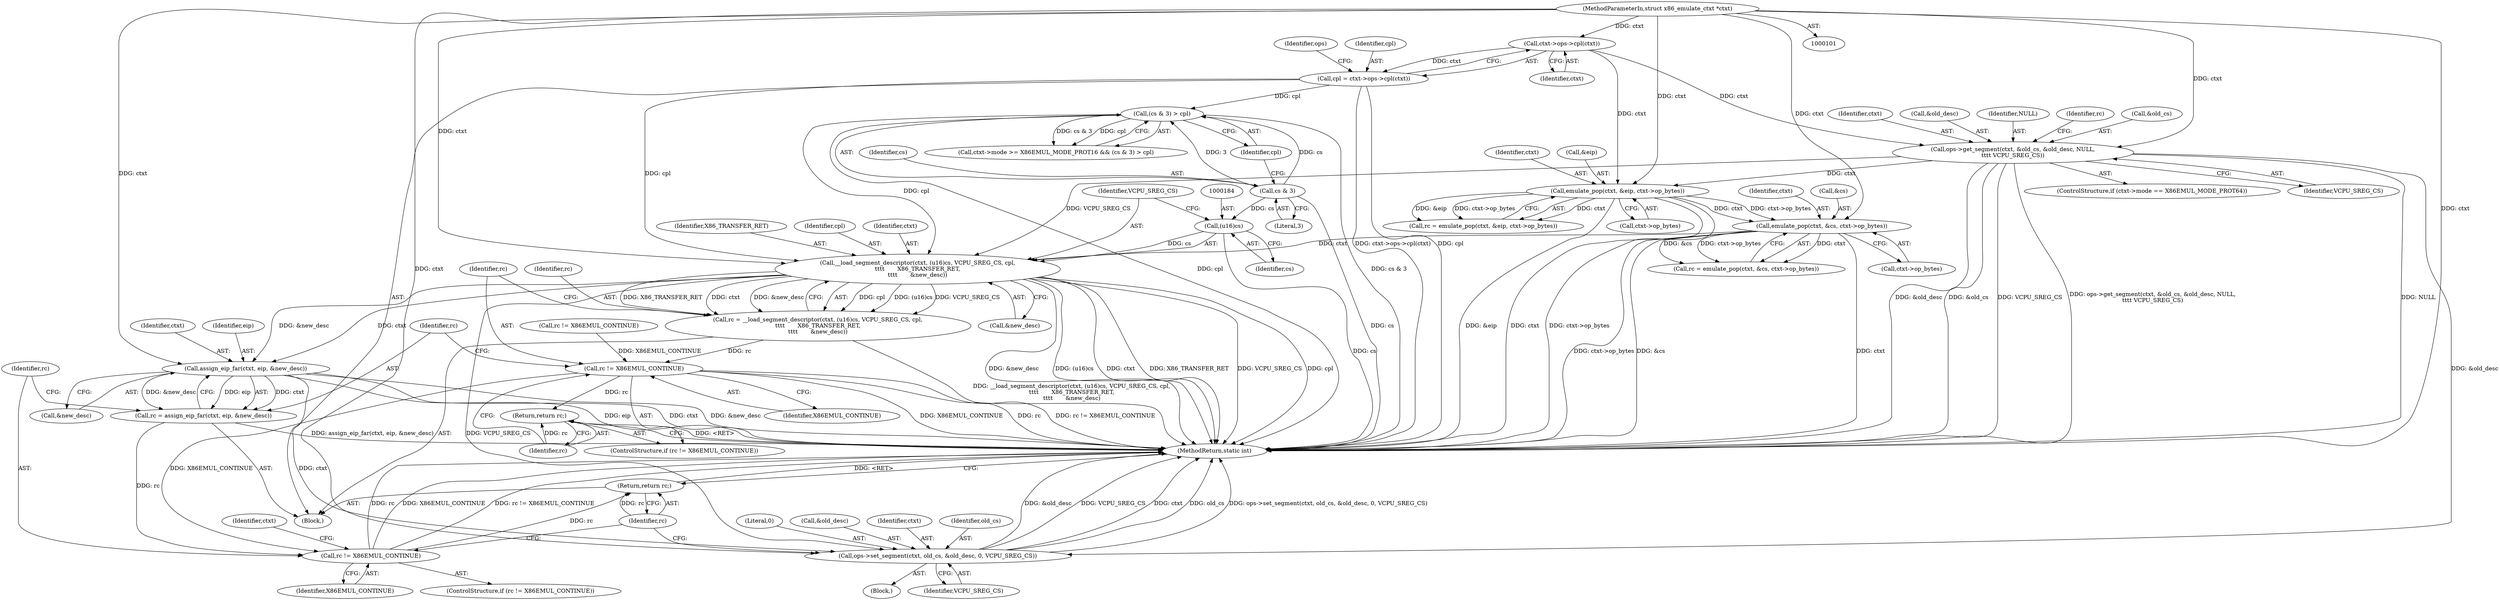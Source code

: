 digraph "1_linux_2117d5398c81554fbf803f5fd1dc55eb78216c0c_0@pointer" {
"1000181" [label="(Call,__load_segment_descriptor(ctxt, (u16)cs, VCPU_SREG_CS, cpl,\n\t\t\t\t       X86_TRANSFER_RET,\n\t\t\t\t       &new_desc))"];
"1000152" [label="(Call,emulate_pop(ctxt, &cs, ctxt->op_bytes))"];
"1000137" [label="(Call,emulate_pop(ctxt, &eip, ctxt->op_bytes))"];
"1000127" [label="(Call,ops->get_segment(ctxt, &old_cs, &old_desc, NULL,\n\t\t\t\t VCPU_SREG_CS))"];
"1000111" [label="(Call,ctxt->ops->cpl(ctxt))"];
"1000102" [label="(MethodParameterIn,struct x86_emulate_ctxt *ctxt)"];
"1000183" [label="(Call,(u16)cs)"];
"1000173" [label="(Call,cs & 3)"];
"1000172" [label="(Call,(cs & 3) > cpl)"];
"1000109" [label="(Call,cpl = ctxt->ops->cpl(ctxt))"];
"1000179" [label="(Call,rc = __load_segment_descriptor(ctxt, (u16)cs, VCPU_SREG_CS, cpl,\n\t\t\t\t       X86_TRANSFER_RET,\n\t\t\t\t       &new_desc))"];
"1000192" [label="(Call,rc != X86EMUL_CONTINUE)"];
"1000195" [label="(Return,return rc;)"];
"1000205" [label="(Call,rc != X86EMUL_CONTINUE)"];
"1000222" [label="(Return,return rc;)"];
"1000199" [label="(Call,assign_eip_far(ctxt, eip, &new_desc))"];
"1000197" [label="(Call,rc = assign_eip_far(ctxt, eip, &new_desc))"];
"1000215" [label="(Call,ops->set_segment(ctxt, old_cs, &old_desc, 0, VCPU_SREG_CS))"];
"1000110" [label="(Identifier,cpl)"];
"1000199" [label="(Call,assign_eip_far(ctxt, eip, &new_desc))"];
"1000202" [label="(Call,&new_desc)"];
"1000182" [label="(Identifier,ctxt)"];
"1000137" [label="(Call,emulate_pop(ctxt, &eip, ctxt->op_bytes))"];
"1000128" [label="(Identifier,ctxt)"];
"1000208" [label="(Block,)"];
"1000166" [label="(Call,ctxt->mode >= X86EMUL_MODE_PROT16 && (cs & 3) > cpl)"];
"1000212" [label="(Identifier,ctxt)"];
"1000173" [label="(Call,cs & 3)"];
"1000220" [label="(Literal,0)"];
"1000174" [label="(Identifier,cs)"];
"1000223" [label="(Identifier,rc)"];
"1000112" [label="(Identifier,ctxt)"];
"1000153" [label="(Identifier,ctxt)"];
"1000224" [label="(MethodReturn,static int)"];
"1000207" [label="(Identifier,X86EMUL_CONTINUE)"];
"1000194" [label="(Identifier,X86EMUL_CONTINUE)"];
"1000189" [label="(Call,&new_desc)"];
"1000172" [label="(Call,(cs & 3) > cpl)"];
"1000131" [label="(Call,&old_desc)"];
"1000175" [label="(Literal,3)"];
"1000197" [label="(Call,rc = assign_eip_far(ctxt, eip, &new_desc))"];
"1000218" [label="(Call,&old_desc)"];
"1000179" [label="(Call,rc = __load_segment_descriptor(ctxt, (u16)cs, VCPU_SREG_CS, cpl,\n\t\t\t\t       X86_TRANSFER_RET,\n\t\t\t\t       &new_desc))"];
"1000187" [label="(Identifier,cpl)"];
"1000215" [label="(Call,ops->set_segment(ctxt, old_cs, &old_desc, 0, VCPU_SREG_CS))"];
"1000133" [label="(Identifier,NULL)"];
"1000109" [label="(Call,cpl = ctxt->ops->cpl(ctxt))"];
"1000191" [label="(ControlStructure,if (rc != X86EMUL_CONTINUE))"];
"1000160" [label="(Call,rc != X86EMUL_CONTINUE)"];
"1000216" [label="(Identifier,ctxt)"];
"1000154" [label="(Call,&cs)"];
"1000102" [label="(MethodParameterIn,struct x86_emulate_ctxt *ctxt)"];
"1000222" [label="(Return,return rc;)"];
"1000127" [label="(Call,ops->get_segment(ctxt, &old_cs, &old_desc, NULL,\n\t\t\t\t VCPU_SREG_CS))"];
"1000141" [label="(Call,ctxt->op_bytes)"];
"1000196" [label="(Identifier,rc)"];
"1000152" [label="(Call,emulate_pop(ctxt, &cs, ctxt->op_bytes))"];
"1000111" [label="(Call,ctxt->ops->cpl(ctxt))"];
"1000139" [label="(Call,&eip)"];
"1000176" [label="(Identifier,cpl)"];
"1000193" [label="(Identifier,rc)"];
"1000188" [label="(Identifier,X86_TRANSFER_RET)"];
"1000204" [label="(ControlStructure,if (rc != X86EMUL_CONTINUE))"];
"1000156" [label="(Call,ctxt->op_bytes)"];
"1000134" [label="(Identifier,VCPU_SREG_CS)"];
"1000136" [label="(Identifier,rc)"];
"1000192" [label="(Call,rc != X86EMUL_CONTINUE)"];
"1000117" [label="(Identifier,ops)"];
"1000217" [label="(Identifier,old_cs)"];
"1000221" [label="(Identifier,VCPU_SREG_CS)"];
"1000183" [label="(Call,(u16)cs)"];
"1000121" [label="(ControlStructure,if (ctxt->mode == X86EMUL_MODE_PROT64))"];
"1000129" [label="(Call,&old_cs)"];
"1000103" [label="(Block,)"];
"1000180" [label="(Identifier,rc)"];
"1000150" [label="(Call,rc = emulate_pop(ctxt, &cs, ctxt->op_bytes))"];
"1000205" [label="(Call,rc != X86EMUL_CONTINUE)"];
"1000135" [label="(Call,rc = emulate_pop(ctxt, &eip, ctxt->op_bytes))"];
"1000200" [label="(Identifier,ctxt)"];
"1000201" [label="(Identifier,eip)"];
"1000206" [label="(Identifier,rc)"];
"1000195" [label="(Return,return rc;)"];
"1000185" [label="(Identifier,cs)"];
"1000181" [label="(Call,__load_segment_descriptor(ctxt, (u16)cs, VCPU_SREG_CS, cpl,\n\t\t\t\t       X86_TRANSFER_RET,\n\t\t\t\t       &new_desc))"];
"1000198" [label="(Identifier,rc)"];
"1000138" [label="(Identifier,ctxt)"];
"1000186" [label="(Identifier,VCPU_SREG_CS)"];
"1000181" -> "1000179"  [label="AST: "];
"1000181" -> "1000189"  [label="CFG: "];
"1000182" -> "1000181"  [label="AST: "];
"1000183" -> "1000181"  [label="AST: "];
"1000186" -> "1000181"  [label="AST: "];
"1000187" -> "1000181"  [label="AST: "];
"1000188" -> "1000181"  [label="AST: "];
"1000189" -> "1000181"  [label="AST: "];
"1000179" -> "1000181"  [label="CFG: "];
"1000181" -> "1000224"  [label="DDG: ctxt"];
"1000181" -> "1000224"  [label="DDG: X86_TRANSFER_RET"];
"1000181" -> "1000224"  [label="DDG: VCPU_SREG_CS"];
"1000181" -> "1000224"  [label="DDG: cpl"];
"1000181" -> "1000224"  [label="DDG: &new_desc"];
"1000181" -> "1000224"  [label="DDG: (u16)cs"];
"1000181" -> "1000179"  [label="DDG: cpl"];
"1000181" -> "1000179"  [label="DDG: (u16)cs"];
"1000181" -> "1000179"  [label="DDG: VCPU_SREG_CS"];
"1000181" -> "1000179"  [label="DDG: X86_TRANSFER_RET"];
"1000181" -> "1000179"  [label="DDG: ctxt"];
"1000181" -> "1000179"  [label="DDG: &new_desc"];
"1000152" -> "1000181"  [label="DDG: ctxt"];
"1000102" -> "1000181"  [label="DDG: ctxt"];
"1000183" -> "1000181"  [label="DDG: cs"];
"1000127" -> "1000181"  [label="DDG: VCPU_SREG_CS"];
"1000172" -> "1000181"  [label="DDG: cpl"];
"1000109" -> "1000181"  [label="DDG: cpl"];
"1000181" -> "1000199"  [label="DDG: ctxt"];
"1000181" -> "1000199"  [label="DDG: &new_desc"];
"1000181" -> "1000215"  [label="DDG: VCPU_SREG_CS"];
"1000152" -> "1000150"  [label="AST: "];
"1000152" -> "1000156"  [label="CFG: "];
"1000153" -> "1000152"  [label="AST: "];
"1000154" -> "1000152"  [label="AST: "];
"1000156" -> "1000152"  [label="AST: "];
"1000150" -> "1000152"  [label="CFG: "];
"1000152" -> "1000224"  [label="DDG: &cs"];
"1000152" -> "1000224"  [label="DDG: ctxt"];
"1000152" -> "1000224"  [label="DDG: ctxt->op_bytes"];
"1000152" -> "1000150"  [label="DDG: ctxt"];
"1000152" -> "1000150"  [label="DDG: &cs"];
"1000152" -> "1000150"  [label="DDG: ctxt->op_bytes"];
"1000137" -> "1000152"  [label="DDG: ctxt"];
"1000137" -> "1000152"  [label="DDG: ctxt->op_bytes"];
"1000102" -> "1000152"  [label="DDG: ctxt"];
"1000137" -> "1000135"  [label="AST: "];
"1000137" -> "1000141"  [label="CFG: "];
"1000138" -> "1000137"  [label="AST: "];
"1000139" -> "1000137"  [label="AST: "];
"1000141" -> "1000137"  [label="AST: "];
"1000135" -> "1000137"  [label="CFG: "];
"1000137" -> "1000224"  [label="DDG: ctxt->op_bytes"];
"1000137" -> "1000224"  [label="DDG: &eip"];
"1000137" -> "1000224"  [label="DDG: ctxt"];
"1000137" -> "1000135"  [label="DDG: ctxt"];
"1000137" -> "1000135"  [label="DDG: &eip"];
"1000137" -> "1000135"  [label="DDG: ctxt->op_bytes"];
"1000127" -> "1000137"  [label="DDG: ctxt"];
"1000111" -> "1000137"  [label="DDG: ctxt"];
"1000102" -> "1000137"  [label="DDG: ctxt"];
"1000127" -> "1000121"  [label="AST: "];
"1000127" -> "1000134"  [label="CFG: "];
"1000128" -> "1000127"  [label="AST: "];
"1000129" -> "1000127"  [label="AST: "];
"1000131" -> "1000127"  [label="AST: "];
"1000133" -> "1000127"  [label="AST: "];
"1000134" -> "1000127"  [label="AST: "];
"1000136" -> "1000127"  [label="CFG: "];
"1000127" -> "1000224"  [label="DDG: &old_cs"];
"1000127" -> "1000224"  [label="DDG: VCPU_SREG_CS"];
"1000127" -> "1000224"  [label="DDG: ops->get_segment(ctxt, &old_cs, &old_desc, NULL,\n\t\t\t\t VCPU_SREG_CS)"];
"1000127" -> "1000224"  [label="DDG: NULL"];
"1000127" -> "1000224"  [label="DDG: &old_desc"];
"1000111" -> "1000127"  [label="DDG: ctxt"];
"1000102" -> "1000127"  [label="DDG: ctxt"];
"1000127" -> "1000215"  [label="DDG: &old_desc"];
"1000111" -> "1000109"  [label="AST: "];
"1000111" -> "1000112"  [label="CFG: "];
"1000112" -> "1000111"  [label="AST: "];
"1000109" -> "1000111"  [label="CFG: "];
"1000111" -> "1000109"  [label="DDG: ctxt"];
"1000102" -> "1000111"  [label="DDG: ctxt"];
"1000102" -> "1000101"  [label="AST: "];
"1000102" -> "1000224"  [label="DDG: ctxt"];
"1000102" -> "1000199"  [label="DDG: ctxt"];
"1000102" -> "1000215"  [label="DDG: ctxt"];
"1000183" -> "1000185"  [label="CFG: "];
"1000184" -> "1000183"  [label="AST: "];
"1000185" -> "1000183"  [label="AST: "];
"1000186" -> "1000183"  [label="CFG: "];
"1000183" -> "1000224"  [label="DDG: cs"];
"1000173" -> "1000183"  [label="DDG: cs"];
"1000173" -> "1000172"  [label="AST: "];
"1000173" -> "1000175"  [label="CFG: "];
"1000174" -> "1000173"  [label="AST: "];
"1000175" -> "1000173"  [label="AST: "];
"1000176" -> "1000173"  [label="CFG: "];
"1000173" -> "1000224"  [label="DDG: cs"];
"1000173" -> "1000172"  [label="DDG: cs"];
"1000173" -> "1000172"  [label="DDG: 3"];
"1000172" -> "1000166"  [label="AST: "];
"1000172" -> "1000176"  [label="CFG: "];
"1000176" -> "1000172"  [label="AST: "];
"1000166" -> "1000172"  [label="CFG: "];
"1000172" -> "1000224"  [label="DDG: cpl"];
"1000172" -> "1000224"  [label="DDG: cs & 3"];
"1000172" -> "1000166"  [label="DDG: cs & 3"];
"1000172" -> "1000166"  [label="DDG: cpl"];
"1000109" -> "1000172"  [label="DDG: cpl"];
"1000109" -> "1000103"  [label="AST: "];
"1000110" -> "1000109"  [label="AST: "];
"1000117" -> "1000109"  [label="CFG: "];
"1000109" -> "1000224"  [label="DDG: cpl"];
"1000109" -> "1000224"  [label="DDG: ctxt->ops->cpl(ctxt)"];
"1000179" -> "1000103"  [label="AST: "];
"1000180" -> "1000179"  [label="AST: "];
"1000193" -> "1000179"  [label="CFG: "];
"1000179" -> "1000224"  [label="DDG: __load_segment_descriptor(ctxt, (u16)cs, VCPU_SREG_CS, cpl,\n\t\t\t\t       X86_TRANSFER_RET,\n\t\t\t\t       &new_desc)"];
"1000179" -> "1000192"  [label="DDG: rc"];
"1000192" -> "1000191"  [label="AST: "];
"1000192" -> "1000194"  [label="CFG: "];
"1000193" -> "1000192"  [label="AST: "];
"1000194" -> "1000192"  [label="AST: "];
"1000196" -> "1000192"  [label="CFG: "];
"1000198" -> "1000192"  [label="CFG: "];
"1000192" -> "1000224"  [label="DDG: X86EMUL_CONTINUE"];
"1000192" -> "1000224"  [label="DDG: rc"];
"1000192" -> "1000224"  [label="DDG: rc != X86EMUL_CONTINUE"];
"1000160" -> "1000192"  [label="DDG: X86EMUL_CONTINUE"];
"1000192" -> "1000195"  [label="DDG: rc"];
"1000192" -> "1000205"  [label="DDG: X86EMUL_CONTINUE"];
"1000195" -> "1000191"  [label="AST: "];
"1000195" -> "1000196"  [label="CFG: "];
"1000196" -> "1000195"  [label="AST: "];
"1000224" -> "1000195"  [label="CFG: "];
"1000195" -> "1000224"  [label="DDG: <RET>"];
"1000196" -> "1000195"  [label="DDG: rc"];
"1000205" -> "1000204"  [label="AST: "];
"1000205" -> "1000207"  [label="CFG: "];
"1000206" -> "1000205"  [label="AST: "];
"1000207" -> "1000205"  [label="AST: "];
"1000212" -> "1000205"  [label="CFG: "];
"1000223" -> "1000205"  [label="CFG: "];
"1000205" -> "1000224"  [label="DDG: rc != X86EMUL_CONTINUE"];
"1000205" -> "1000224"  [label="DDG: rc"];
"1000205" -> "1000224"  [label="DDG: X86EMUL_CONTINUE"];
"1000197" -> "1000205"  [label="DDG: rc"];
"1000205" -> "1000222"  [label="DDG: rc"];
"1000222" -> "1000103"  [label="AST: "];
"1000222" -> "1000223"  [label="CFG: "];
"1000223" -> "1000222"  [label="AST: "];
"1000224" -> "1000222"  [label="CFG: "];
"1000222" -> "1000224"  [label="DDG: <RET>"];
"1000223" -> "1000222"  [label="DDG: rc"];
"1000199" -> "1000197"  [label="AST: "];
"1000199" -> "1000202"  [label="CFG: "];
"1000200" -> "1000199"  [label="AST: "];
"1000201" -> "1000199"  [label="AST: "];
"1000202" -> "1000199"  [label="AST: "];
"1000197" -> "1000199"  [label="CFG: "];
"1000199" -> "1000224"  [label="DDG: eip"];
"1000199" -> "1000224"  [label="DDG: ctxt"];
"1000199" -> "1000224"  [label="DDG: &new_desc"];
"1000199" -> "1000197"  [label="DDG: ctxt"];
"1000199" -> "1000197"  [label="DDG: eip"];
"1000199" -> "1000197"  [label="DDG: &new_desc"];
"1000199" -> "1000215"  [label="DDG: ctxt"];
"1000197" -> "1000103"  [label="AST: "];
"1000198" -> "1000197"  [label="AST: "];
"1000206" -> "1000197"  [label="CFG: "];
"1000197" -> "1000224"  [label="DDG: assign_eip_far(ctxt, eip, &new_desc)"];
"1000215" -> "1000208"  [label="AST: "];
"1000215" -> "1000221"  [label="CFG: "];
"1000216" -> "1000215"  [label="AST: "];
"1000217" -> "1000215"  [label="AST: "];
"1000218" -> "1000215"  [label="AST: "];
"1000220" -> "1000215"  [label="AST: "];
"1000221" -> "1000215"  [label="AST: "];
"1000223" -> "1000215"  [label="CFG: "];
"1000215" -> "1000224"  [label="DDG: &old_desc"];
"1000215" -> "1000224"  [label="DDG: VCPU_SREG_CS"];
"1000215" -> "1000224"  [label="DDG: ctxt"];
"1000215" -> "1000224"  [label="DDG: old_cs"];
"1000215" -> "1000224"  [label="DDG: ops->set_segment(ctxt, old_cs, &old_desc, 0, VCPU_SREG_CS)"];
}
